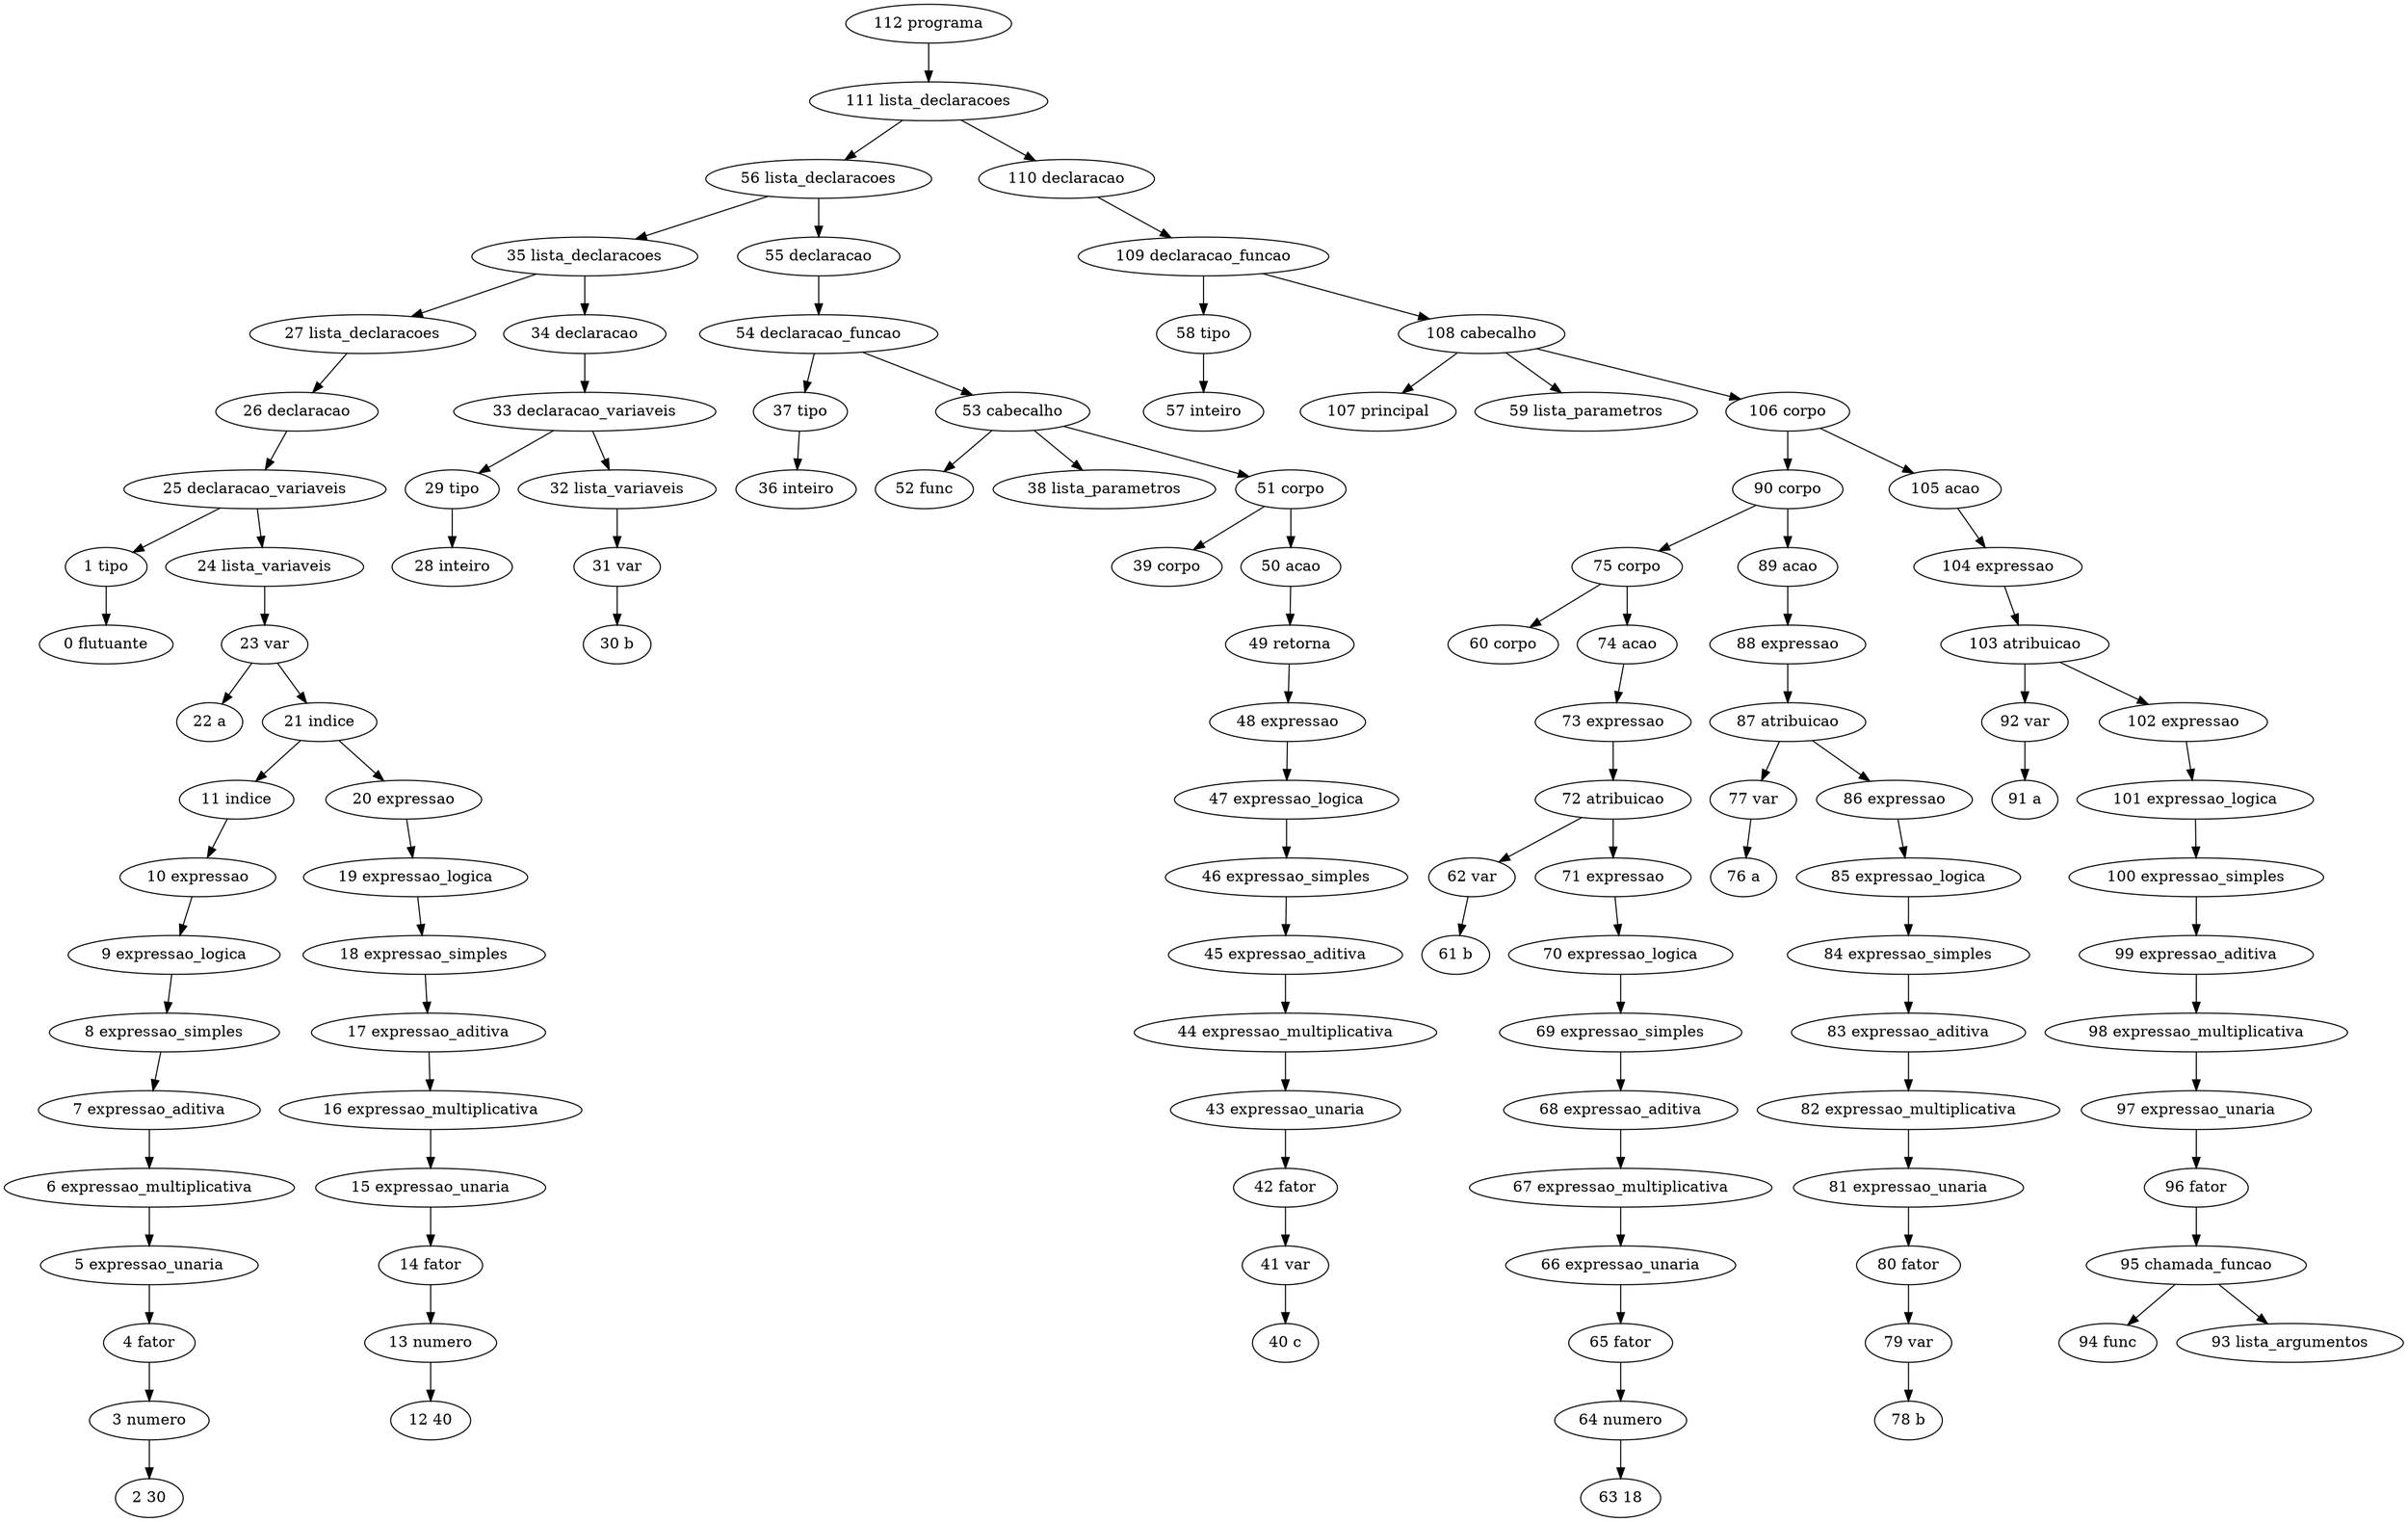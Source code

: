 // Análise sintática
digraph {
	"112 programa"
	"111 lista_declaracoes"
	"112 programa" -> "111 lista_declaracoes"
	"56 lista_declaracoes"
	"111 lista_declaracoes" -> "56 lista_declaracoes"
	"35 lista_declaracoes"
	"56 lista_declaracoes" -> "35 lista_declaracoes"
	"27 lista_declaracoes"
	"35 lista_declaracoes" -> "27 lista_declaracoes"
	"26 declaracao"
	"27 lista_declaracoes" -> "26 declaracao"
	"25 declaracao_variaveis"
	"26 declaracao" -> "25 declaracao_variaveis"
	"1 tipo"
	"25 declaracao_variaveis" -> "1 tipo"
	"0 flutuante"
	"1 tipo" -> "0 flutuante"
	"24 lista_variaveis"
	"25 declaracao_variaveis" -> "24 lista_variaveis"
	"23 var"
	"24 lista_variaveis" -> "23 var"
	"22 a"
	"23 var" -> "22 a"
	"21 indice"
	"23 var" -> "21 indice"
	"11 indice"
	"21 indice" -> "11 indice"
	"10 expressao"
	"11 indice" -> "10 expressao"
	"9 expressao_logica"
	"10 expressao" -> "9 expressao_logica"
	"8 expressao_simples"
	"9 expressao_logica" -> "8 expressao_simples"
	"7 expressao_aditiva"
	"8 expressao_simples" -> "7 expressao_aditiva"
	"6 expressao_multiplicativa"
	"7 expressao_aditiva" -> "6 expressao_multiplicativa"
	"5 expressao_unaria"
	"6 expressao_multiplicativa" -> "5 expressao_unaria"
	"4 fator"
	"5 expressao_unaria" -> "4 fator"
	"3 numero"
	"4 fator" -> "3 numero"
	"2 30"
	"3 numero" -> "2 30"
	"20 expressao"
	"21 indice" -> "20 expressao"
	"19 expressao_logica"
	"20 expressao" -> "19 expressao_logica"
	"18 expressao_simples"
	"19 expressao_logica" -> "18 expressao_simples"
	"17 expressao_aditiva"
	"18 expressao_simples" -> "17 expressao_aditiva"
	"16 expressao_multiplicativa"
	"17 expressao_aditiva" -> "16 expressao_multiplicativa"
	"15 expressao_unaria"
	"16 expressao_multiplicativa" -> "15 expressao_unaria"
	"14 fator"
	"15 expressao_unaria" -> "14 fator"
	"13 numero"
	"14 fator" -> "13 numero"
	"12 40"
	"13 numero" -> "12 40"
	"34 declaracao"
	"35 lista_declaracoes" -> "34 declaracao"
	"33 declaracao_variaveis"
	"34 declaracao" -> "33 declaracao_variaveis"
	"29 tipo"
	"33 declaracao_variaveis" -> "29 tipo"
	"28 inteiro"
	"29 tipo" -> "28 inteiro"
	"32 lista_variaveis"
	"33 declaracao_variaveis" -> "32 lista_variaveis"
	"31 var"
	"32 lista_variaveis" -> "31 var"
	"30 b"
	"31 var" -> "30 b"
	"55 declaracao"
	"56 lista_declaracoes" -> "55 declaracao"
	"54 declaracao_funcao"
	"55 declaracao" -> "54 declaracao_funcao"
	"37 tipo"
	"54 declaracao_funcao" -> "37 tipo"
	"36 inteiro"
	"37 tipo" -> "36 inteiro"
	"53 cabecalho"
	"54 declaracao_funcao" -> "53 cabecalho"
	"52 func"
	"53 cabecalho" -> "52 func"
	"38 lista_parametros"
	"53 cabecalho" -> "38 lista_parametros"
	"51 corpo"
	"53 cabecalho" -> "51 corpo"
	"39 corpo"
	"51 corpo" -> "39 corpo"
	"50 acao"
	"51 corpo" -> "50 acao"
	"49 retorna"
	"50 acao" -> "49 retorna"
	"48 expressao"
	"49 retorna" -> "48 expressao"
	"47 expressao_logica"
	"48 expressao" -> "47 expressao_logica"
	"46 expressao_simples"
	"47 expressao_logica" -> "46 expressao_simples"
	"45 expressao_aditiva"
	"46 expressao_simples" -> "45 expressao_aditiva"
	"44 expressao_multiplicativa"
	"45 expressao_aditiva" -> "44 expressao_multiplicativa"
	"43 expressao_unaria"
	"44 expressao_multiplicativa" -> "43 expressao_unaria"
	"42 fator"
	"43 expressao_unaria" -> "42 fator"
	"41 var"
	"42 fator" -> "41 var"
	"40 c"
	"41 var" -> "40 c"
	"110 declaracao"
	"111 lista_declaracoes" -> "110 declaracao"
	"109 declaracao_funcao"
	"110 declaracao" -> "109 declaracao_funcao"
	"58 tipo"
	"109 declaracao_funcao" -> "58 tipo"
	"57 inteiro"
	"58 tipo" -> "57 inteiro"
	"108 cabecalho"
	"109 declaracao_funcao" -> "108 cabecalho"
	"107 principal"
	"108 cabecalho" -> "107 principal"
	"59 lista_parametros"
	"108 cabecalho" -> "59 lista_parametros"
	"106 corpo"
	"108 cabecalho" -> "106 corpo"
	"90 corpo"
	"106 corpo" -> "90 corpo"
	"75 corpo"
	"90 corpo" -> "75 corpo"
	"60 corpo"
	"75 corpo" -> "60 corpo"
	"74 acao"
	"75 corpo" -> "74 acao"
	"73 expressao"
	"74 acao" -> "73 expressao"
	"72 atribuicao"
	"73 expressao" -> "72 atribuicao"
	"62 var"
	"72 atribuicao" -> "62 var"
	"61 b"
	"62 var" -> "61 b"
	"71 expressao"
	"72 atribuicao" -> "71 expressao"
	"70 expressao_logica"
	"71 expressao" -> "70 expressao_logica"
	"69 expressao_simples"
	"70 expressao_logica" -> "69 expressao_simples"
	"68 expressao_aditiva"
	"69 expressao_simples" -> "68 expressao_aditiva"
	"67 expressao_multiplicativa"
	"68 expressao_aditiva" -> "67 expressao_multiplicativa"
	"66 expressao_unaria"
	"67 expressao_multiplicativa" -> "66 expressao_unaria"
	"65 fator"
	"66 expressao_unaria" -> "65 fator"
	"64 numero"
	"65 fator" -> "64 numero"
	"63 18"
	"64 numero" -> "63 18"
	"89 acao"
	"90 corpo" -> "89 acao"
	"88 expressao"
	"89 acao" -> "88 expressao"
	"87 atribuicao"
	"88 expressao" -> "87 atribuicao"
	"77 var"
	"87 atribuicao" -> "77 var"
	"76 a"
	"77 var" -> "76 a"
	"86 expressao"
	"87 atribuicao" -> "86 expressao"
	"85 expressao_logica"
	"86 expressao" -> "85 expressao_logica"
	"84 expressao_simples"
	"85 expressao_logica" -> "84 expressao_simples"
	"83 expressao_aditiva"
	"84 expressao_simples" -> "83 expressao_aditiva"
	"82 expressao_multiplicativa"
	"83 expressao_aditiva" -> "82 expressao_multiplicativa"
	"81 expressao_unaria"
	"82 expressao_multiplicativa" -> "81 expressao_unaria"
	"80 fator"
	"81 expressao_unaria" -> "80 fator"
	"79 var"
	"80 fator" -> "79 var"
	"78 b"
	"79 var" -> "78 b"
	"105 acao"
	"106 corpo" -> "105 acao"
	"104 expressao"
	"105 acao" -> "104 expressao"
	"103 atribuicao"
	"104 expressao" -> "103 atribuicao"
	"92 var"
	"103 atribuicao" -> "92 var"
	"91 a"
	"92 var" -> "91 a"
	"102 expressao"
	"103 atribuicao" -> "102 expressao"
	"101 expressao_logica"
	"102 expressao" -> "101 expressao_logica"
	"100 expressao_simples"
	"101 expressao_logica" -> "100 expressao_simples"
	"99 expressao_aditiva"
	"100 expressao_simples" -> "99 expressao_aditiva"
	"98 expressao_multiplicativa"
	"99 expressao_aditiva" -> "98 expressao_multiplicativa"
	"97 expressao_unaria"
	"98 expressao_multiplicativa" -> "97 expressao_unaria"
	"96 fator"
	"97 expressao_unaria" -> "96 fator"
	"95 chamada_funcao"
	"96 fator" -> "95 chamada_funcao"
	"94 func"
	"95 chamada_funcao" -> "94 func"
	"93 lista_argumentos"
	"95 chamada_funcao" -> "93 lista_argumentos"
}

